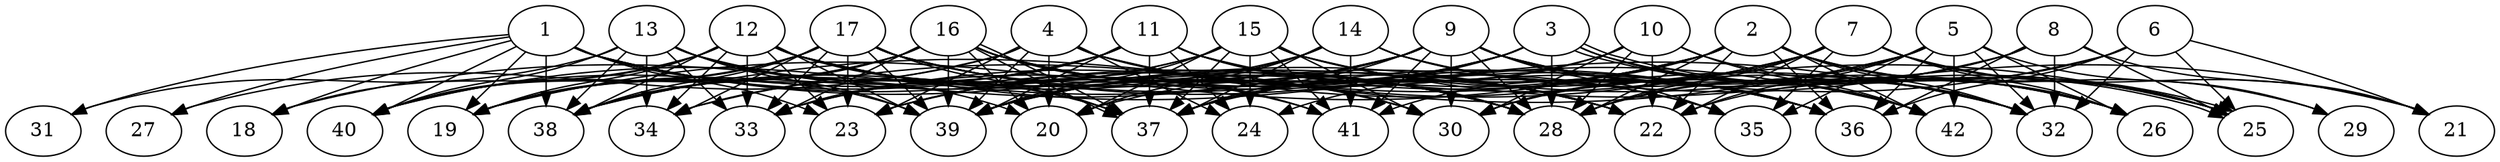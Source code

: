 // DAG (tier=3-complex, mode=data, n=42, ccr=0.501, fat=0.775, density=0.752, regular=0.275, jump=0.317, mindata=4194304, maxdata=33554432)
// DAG automatically generated by daggen at Sun Aug 24 16:33:35 2025
// /home/ermia/Project/Environments/daggen/bin/daggen --dot --ccr 0.501 --fat 0.775 --regular 0.275 --density 0.752 --jump 0.317 --mindata 4194304 --maxdata 33554432 -n 42 
digraph G {
  1 [size="3448986610018149376", alpha="0.08", expect_size="1724493305009074688"]
  1 -> 18 [size ="1372672084672512"]
  1 -> 19 [size ="1372672084672512"]
  1 -> 22 [size ="1372672084672512"]
  1 -> 23 [size ="1372672084672512"]
  1 -> 27 [size ="1372672084672512"]
  1 -> 28 [size ="1372672084672512"]
  1 -> 30 [size ="1372672084672512"]
  1 -> 31 [size ="1372672084672512"]
  1 -> 38 [size ="1372672084672512"]
  1 -> 39 [size ="1372672084672512"]
  1 -> 40 [size ="1372672084672512"]
  2 [size="5234438403717158928384", alpha="0.11", expect_size="2617219201858579464192"]
  2 -> 19 [size ="2411774594777088"]
  2 -> 22 [size ="2411774594777088"]
  2 -> 25 [size ="2411774594777088"]
  2 -> 26 [size ="2411774594777088"]
  2 -> 28 [size ="2411774594777088"]
  2 -> 29 [size ="2411774594777088"]
  2 -> 32 [size ="2411774594777088"]
  2 -> 33 [size ="2411774594777088"]
  2 -> 36 [size ="2411774594777088"]
  2 -> 37 [size ="2411774594777088"]
  2 -> 39 [size ="2411774594777088"]
  2 -> 41 [size ="2411774594777088"]
  2 -> 42 [size ="2411774594777088"]
  3 [size="238367270644337248", alpha="0.17", expect_size="119183635322168624"]
  3 -> 23 [size ="3826582355443712"]
  3 -> 25 [size ="3826582355443712"]
  3 -> 25 [size ="3826582355443712"]
  3 -> 26 [size ="3826582355443712"]
  3 -> 28 [size ="3826582355443712"]
  3 -> 33 [size ="3826582355443712"]
  3 -> 37 [size ="3826582355443712"]
  3 -> 39 [size ="3826582355443712"]
  3 -> 42 [size ="3826582355443712"]
  4 [size="21146068850572652544", alpha="0.06", expect_size="10573034425286326272"]
  4 -> 19 [size ="7386059696504832"]
  4 -> 20 [size ="7386059696504832"]
  4 -> 23 [size ="7386059696504832"]
  4 -> 24 [size ="7386059696504832"]
  4 -> 25 [size ="7386059696504832"]
  4 -> 27 [size ="7386059696504832"]
  4 -> 28 [size ="7386059696504832"]
  4 -> 36 [size ="7386059696504832"]
  4 -> 39 [size ="7386059696504832"]
  5 [size="19390666482783505874944", alpha="0.00", expect_size="9695333241391752937472"]
  5 -> 22 [size ="5774111217287168"]
  5 -> 26 [size ="5774111217287168"]
  5 -> 28 [size ="5774111217287168"]
  5 -> 29 [size ="5774111217287168"]
  5 -> 32 [size ="5774111217287168"]
  5 -> 35 [size ="5774111217287168"]
  5 -> 36 [size ="5774111217287168"]
  5 -> 38 [size ="5774111217287168"]
  5 -> 39 [size ="5774111217287168"]
  5 -> 42 [size ="5774111217287168"]
  6 [size="9890039357127075561472", alpha="0.07", expect_size="4945019678563537780736"]
  6 -> 21 [size ="3686000022781952"]
  6 -> 22 [size ="3686000022781952"]
  6 -> 25 [size ="3686000022781952"]
  6 -> 32 [size ="3686000022781952"]
  6 -> 36 [size ="3686000022781952"]
  6 -> 37 [size ="3686000022781952"]
  7 [size="156930348854669888", alpha="0.15", expect_size="78465174427334944"]
  7 -> 21 [size ="2643829270249472"]
  7 -> 22 [size ="2643829270249472"]
  7 -> 23 [size ="2643829270249472"]
  7 -> 25 [size ="2643829270249472"]
  7 -> 26 [size ="2643829270249472"]
  7 -> 28 [size ="2643829270249472"]
  7 -> 30 [size ="2643829270249472"]
  7 -> 34 [size ="2643829270249472"]
  7 -> 35 [size ="2643829270249472"]
  8 [size="15602284371330998", alpha="0.07", expect_size="7801142185665499"]
  8 -> 20 [size ="302694942113792"]
  8 -> 21 [size ="302694942113792"]
  8 -> 25 [size ="302694942113792"]
  8 -> 28 [size ="302694942113792"]
  8 -> 30 [size ="302694942113792"]
  8 -> 32 [size ="302694942113792"]
  8 -> 36 [size ="302694942113792"]
  9 [size="9701582405304055758848", alpha="0.01", expect_size="4850791202652027879424"]
  9 -> 18 [size ="3639024992387072"]
  9 -> 23 [size ="3639024992387072"]
  9 -> 25 [size ="3639024992387072"]
  9 -> 26 [size ="3639024992387072"]
  9 -> 28 [size ="3639024992387072"]
  9 -> 30 [size ="3639024992387072"]
  9 -> 32 [size ="3639024992387072"]
  9 -> 35 [size ="3639024992387072"]
  9 -> 36 [size ="3639024992387072"]
  9 -> 37 [size ="3639024992387072"]
  9 -> 39 [size ="3639024992387072"]
  9 -> 40 [size ="3639024992387072"]
  9 -> 41 [size ="3639024992387072"]
  10 [size="27266639350969892077568", alpha="0.10", expect_size="13633319675484946038784"]
  10 -> 22 [size ="7247324870868992"]
  10 -> 24 [size ="7247324870868992"]
  10 -> 28 [size ="7247324870868992"]
  10 -> 30 [size ="7247324870868992"]
  10 -> 32 [size ="7247324870868992"]
  10 -> 37 [size ="7247324870868992"]
  10 -> 42 [size ="7247324870868992"]
  11 [size="11267010403330785280", alpha="0.11", expect_size="5633505201665392640"]
  11 -> 19 [size ="4368770613116928"]
  11 -> 22 [size ="4368770613116928"]
  11 -> 24 [size ="4368770613116928"]
  11 -> 28 [size ="4368770613116928"]
  11 -> 32 [size ="4368770613116928"]
  11 -> 33 [size ="4368770613116928"]
  11 -> 35 [size ="4368770613116928"]
  11 -> 37 [size ="4368770613116928"]
  11 -> 39 [size ="4368770613116928"]
  11 -> 40 [size ="4368770613116928"]
  12 [size="14273814673994763206656", alpha="0.09", expect_size="7136907336997381603328"]
  12 -> 18 [size ="4707424422330368"]
  12 -> 19 [size ="4707424422330368"]
  12 -> 22 [size ="4707424422330368"]
  12 -> 23 [size ="4707424422330368"]
  12 -> 28 [size ="4707424422330368"]
  12 -> 32 [size ="4707424422330368"]
  12 -> 33 [size ="4707424422330368"]
  12 -> 34 [size ="4707424422330368"]
  12 -> 37 [size ="4707424422330368"]
  12 -> 38 [size ="4707424422330368"]
  12 -> 39 [size ="4707424422330368"]
  12 -> 40 [size ="4707424422330368"]
  12 -> 41 [size ="4707424422330368"]
  13 [size="399213822717923456", alpha="0.12", expect_size="199606911358961728"]
  13 -> 20 [size ="8830503301939200"]
  13 -> 28 [size ="8830503301939200"]
  13 -> 31 [size ="8830503301939200"]
  13 -> 33 [size ="8830503301939200"]
  13 -> 34 [size ="8830503301939200"]
  13 -> 37 [size ="8830503301939200"]
  13 -> 38 [size ="8830503301939200"]
  13 -> 39 [size ="8830503301939200"]
  13 -> 40 [size ="8830503301939200"]
  14 [size="194282291973601952", alpha="0.09", expect_size="97141145986800976"]
  14 -> 20 [size ="8239253867724800"]
  14 -> 26 [size ="8239253867724800"]
  14 -> 36 [size ="8239253867724800"]
  14 -> 37 [size ="8239253867724800"]
  14 -> 38 [size ="8239253867724800"]
  14 -> 39 [size ="8239253867724800"]
  14 -> 41 [size ="8239253867724800"]
  14 -> 42 [size ="8239253867724800"]
  15 [size="767808501267891456", alpha="0.05", expect_size="383904250633945728"]
  15 -> 20 [size ="788470641459200"]
  15 -> 21 [size ="788470641459200"]
  15 -> 24 [size ="788470641459200"]
  15 -> 30 [size ="788470641459200"]
  15 -> 32 [size ="788470641459200"]
  15 -> 34 [size ="788470641459200"]
  15 -> 36 [size ="788470641459200"]
  15 -> 37 [size ="788470641459200"]
  15 -> 38 [size ="788470641459200"]
  15 -> 39 [size ="788470641459200"]
  15 -> 41 [size ="788470641459200"]
  16 [size="8950317204061706", alpha="0.12", expect_size="4475158602030853"]
  16 -> 19 [size ="158587506655232"]
  16 -> 20 [size ="158587506655232"]
  16 -> 30 [size ="158587506655232"]
  16 -> 33 [size ="158587506655232"]
  16 -> 35 [size ="158587506655232"]
  16 -> 36 [size ="158587506655232"]
  16 -> 37 [size ="158587506655232"]
  16 -> 37 [size ="158587506655232"]
  16 -> 38 [size ="158587506655232"]
  16 -> 39 [size ="158587506655232"]
  16 -> 40 [size ="158587506655232"]
  16 -> 41 [size ="158587506655232"]
  17 [size="39556170019689200", alpha="0.04", expect_size="19778085009844600"]
  17 -> 19 [size ="1347464418295808"]
  17 -> 22 [size ="1347464418295808"]
  17 -> 23 [size ="1347464418295808"]
  17 -> 30 [size ="1347464418295808"]
  17 -> 33 [size ="1347464418295808"]
  17 -> 34 [size ="1347464418295808"]
  17 -> 36 [size ="1347464418295808"]
  17 -> 37 [size ="1347464418295808"]
  17 -> 38 [size ="1347464418295808"]
  17 -> 39 [size ="1347464418295808"]
  17 -> 40 [size ="1347464418295808"]
  17 -> 42 [size ="1347464418295808"]
  18 [size="5652395892030986", alpha="0.14", expect_size="2826197946015493"]
  19 [size="37190564240830918295552", alpha="0.14", expect_size="18595282120415459147776"]
  20 [size="6258931808218751434752", alpha="0.09", expect_size="3129465904109375717376"]
  21 [size="12193193609794629632", alpha="0.15", expect_size="6096596804897314816"]
  22 [size="443931543960418368", alpha="0.01", expect_size="221965771980209184"]
  23 [size="1090904963080570011648", alpha="0.04", expect_size="545452481540285005824"]
  24 [size="2729412527427662848", alpha="0.11", expect_size="1364706263713831424"]
  25 [size="52131047179167928", alpha="0.08", expect_size="26065523589583964"]
  26 [size="119134524622304544", alpha="0.12", expect_size="59567262311152272"]
  27 [size="2845433450752670720", alpha="0.18", expect_size="1422716725376335360"]
  28 [size="7113052398924316278784", alpha="0.06", expect_size="3556526199462158139392"]
  29 [size="270185274513418016", alpha="0.18", expect_size="135092637256709008"]
  30 [size="37259993271436680", alpha="0.12", expect_size="18629996635718340"]
  31 [size="85064288837065376", alpha="0.16", expect_size="42532144418532688"]
  32 [size="2124377904955987200", alpha="0.12", expect_size="1062188952477993600"]
  33 [size="2482042259087459", alpha="0.14", expect_size="1241021129543729"]
  34 [size="4188703253648335962112", alpha="0.16", expect_size="2094351626824167981056"]
  35 [size="7002283844219634188288", alpha="0.00", expect_size="3501141922109817094144"]
  36 [size="2281321125627454", alpha="0.01", expect_size="1140660562813727"]
  37 [size="5104938152431190016000", alpha="0.17", expect_size="2552469076215595008000"]
  38 [size="210242323716505600", alpha="0.03", expect_size="105121161858252800"]
  39 [size="1157995479515004928000", alpha="0.09", expect_size="578997739757502464000"]
  40 [size="7453656082143719424", alpha="0.18", expect_size="3726828041071859712"]
  41 [size="689772021173640576", alpha="0.14", expect_size="344886010586820288"]
  42 [size="1834062566561837568", alpha="0.14", expect_size="917031283280918784"]
}